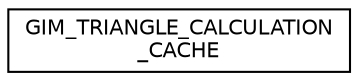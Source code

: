 digraph "Graphical Class Hierarchy"
{
  edge [fontname="Helvetica",fontsize="10",labelfontname="Helvetica",labelfontsize="10"];
  node [fontname="Helvetica",fontsize="10",shape=record];
  rankdir="LR";
  Node1 [label="GIM_TRIANGLE_CALCULATION\l_CACHE",height=0.2,width=0.4,color="black", fillcolor="white", style="filled",URL="$class_g_i_m___t_r_i_a_n_g_l_e___c_a_l_c_u_l_a_t_i_o_n___c_a_c_h_e.html"];
}
